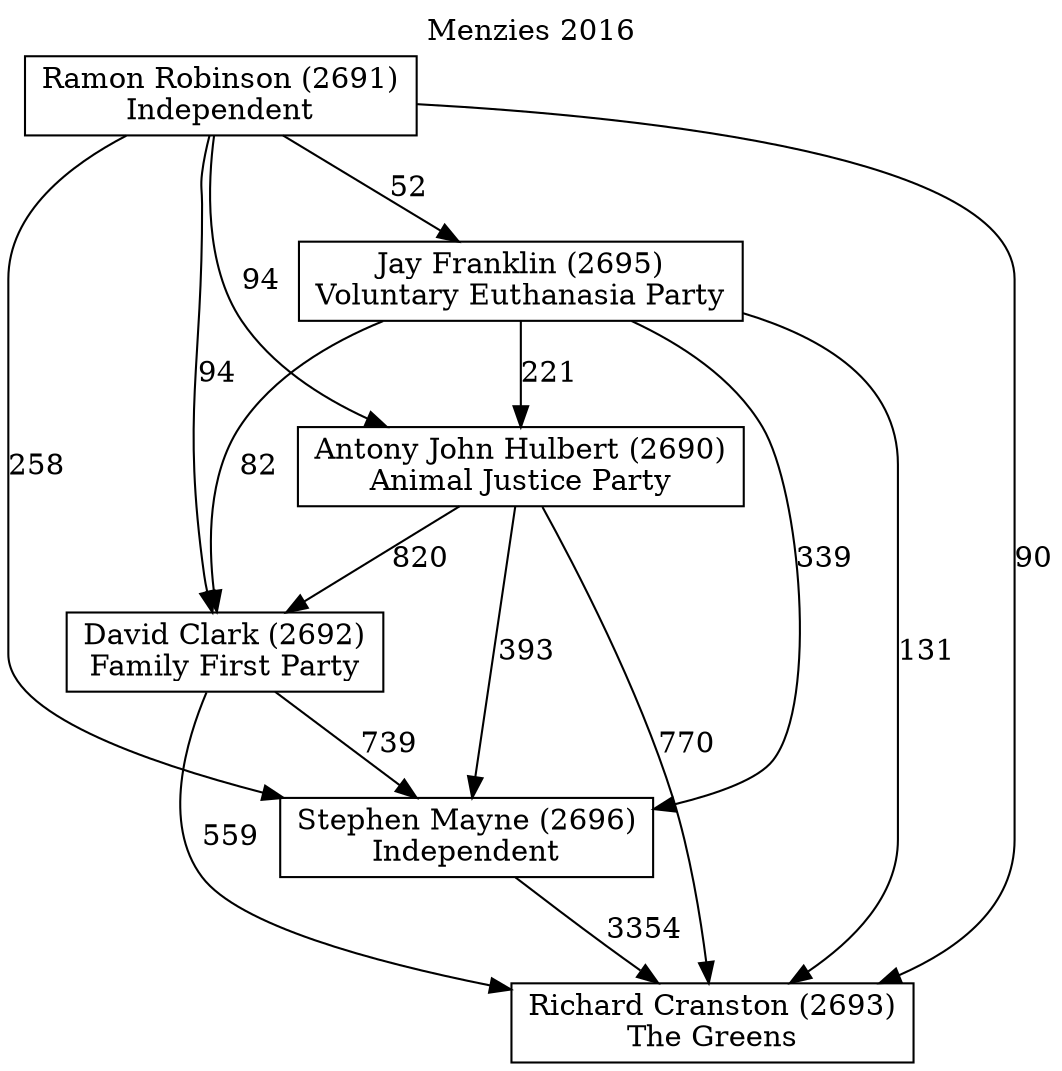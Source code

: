 // House preference flow
digraph "Richard Cranston (2693)_Menzies_2016" {
	graph [label="Menzies 2016" labelloc=t mclimit=10]
	node [shape=box]
	"Antony John Hulbert (2690)" [label="Antony John Hulbert (2690)
Animal Justice Party"]
	"Jay Franklin (2695)" [label="Jay Franklin (2695)
Voluntary Euthanasia Party"]
	"David Clark (2692)" [label="David Clark (2692)
Family First Party"]
	"Stephen Mayne (2696)" [label="Stephen Mayne (2696)
Independent"]
	"Ramon Robinson (2691)" [label="Ramon Robinson (2691)
Independent"]
	"Richard Cranston (2693)" [label="Richard Cranston (2693)
The Greens"]
	"David Clark (2692)" -> "Richard Cranston (2693)" [label=559]
	"Ramon Robinson (2691)" -> "David Clark (2692)" [label=94]
	"Antony John Hulbert (2690)" -> "David Clark (2692)" [label=820]
	"Antony John Hulbert (2690)" -> "Stephen Mayne (2696)" [label=393]
	"Jay Franklin (2695)" -> "Stephen Mayne (2696)" [label=339]
	"Jay Franklin (2695)" -> "Richard Cranston (2693)" [label=131]
	"Jay Franklin (2695)" -> "Antony John Hulbert (2690)" [label=221]
	"Jay Franklin (2695)" -> "David Clark (2692)" [label=82]
	"Stephen Mayne (2696)" -> "Richard Cranston (2693)" [label=3354]
	"Ramon Robinson (2691)" -> "Richard Cranston (2693)" [label=90]
	"Ramon Robinson (2691)" -> "Jay Franklin (2695)" [label=52]
	"Ramon Robinson (2691)" -> "Antony John Hulbert (2690)" [label=94]
	"Antony John Hulbert (2690)" -> "Richard Cranston (2693)" [label=770]
	"David Clark (2692)" -> "Stephen Mayne (2696)" [label=739]
	"Ramon Robinson (2691)" -> "Stephen Mayne (2696)" [label=258]
}
